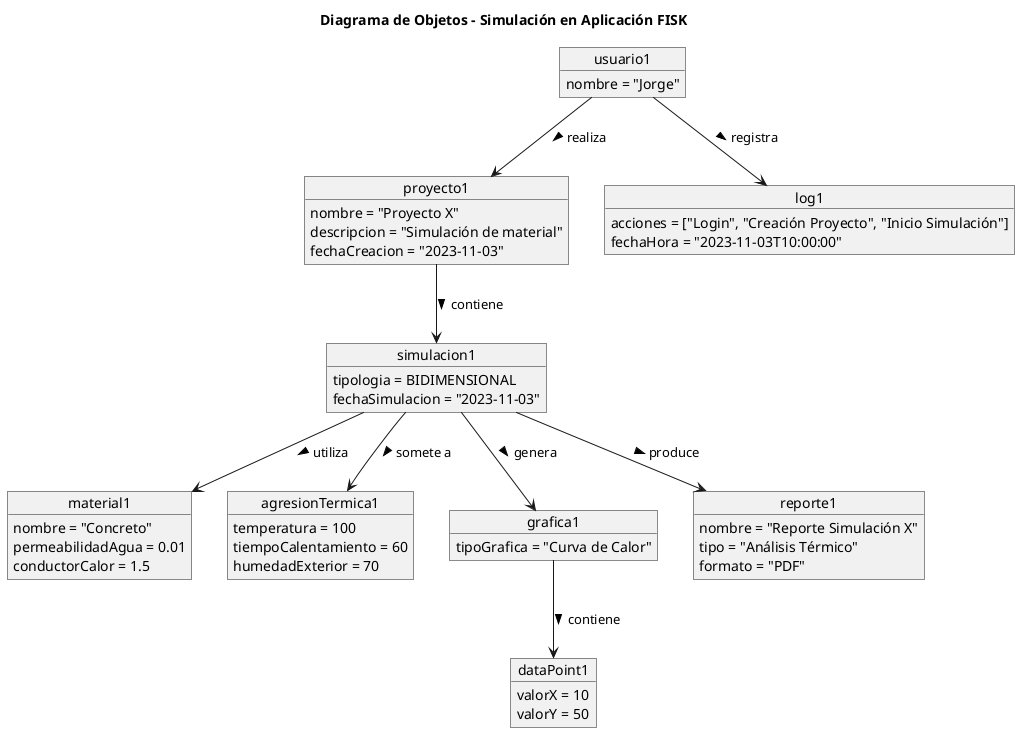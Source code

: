 @startuml
title Diagrama de Objetos - Simulación en Aplicación FISK

object usuario1 {
    nombre = "Jorge"
}

object proyecto1 {
    nombre = "Proyecto X"
    descripcion = "Simulación de material"
    fechaCreacion = "2023-11-03"
}

object simulacion1 {
    tipologia = BIDIMENSIONAL
    fechaSimulacion = "2023-11-03"
}

object material1 {
    nombre = "Concreto"
    permeabilidadAgua = 0.01
    conductorCalor = 1.5
}

object agresionTermica1 {
    temperatura = 100
    tiempoCalentamiento = 60
    humedadExterior = 70
}

object grafica1 {
    tipoGrafica = "Curva de Calor"
}

object dataPoint1 {
    valorX = 10
    valorY = 50
}

object log1 {
    acciones = ["Login", "Creación Proyecto", "Inicio Simulación"]
    fechaHora = "2023-11-03T10:00:00"
}

object reporte1 {
    nombre = "Reporte Simulación X"
    tipo = "Análisis Térmico"
    formato = "PDF"
}

usuario1 -down-> proyecto1 : "realiza >"
proyecto1 -down-> simulacion1 : "contiene >"
simulacion1 -down-> material1 : "utiliza >"
simulacion1 -down-> agresionTermica1 : "somete a >"
simulacion1 -down-> grafica1 : "genera >"
simulacion1 -down-> reporte1 : "produce >"
usuario1 -down-> log1 : "registra >"
grafica1 -down-> dataPoint1 : "contiene >"

@enduml